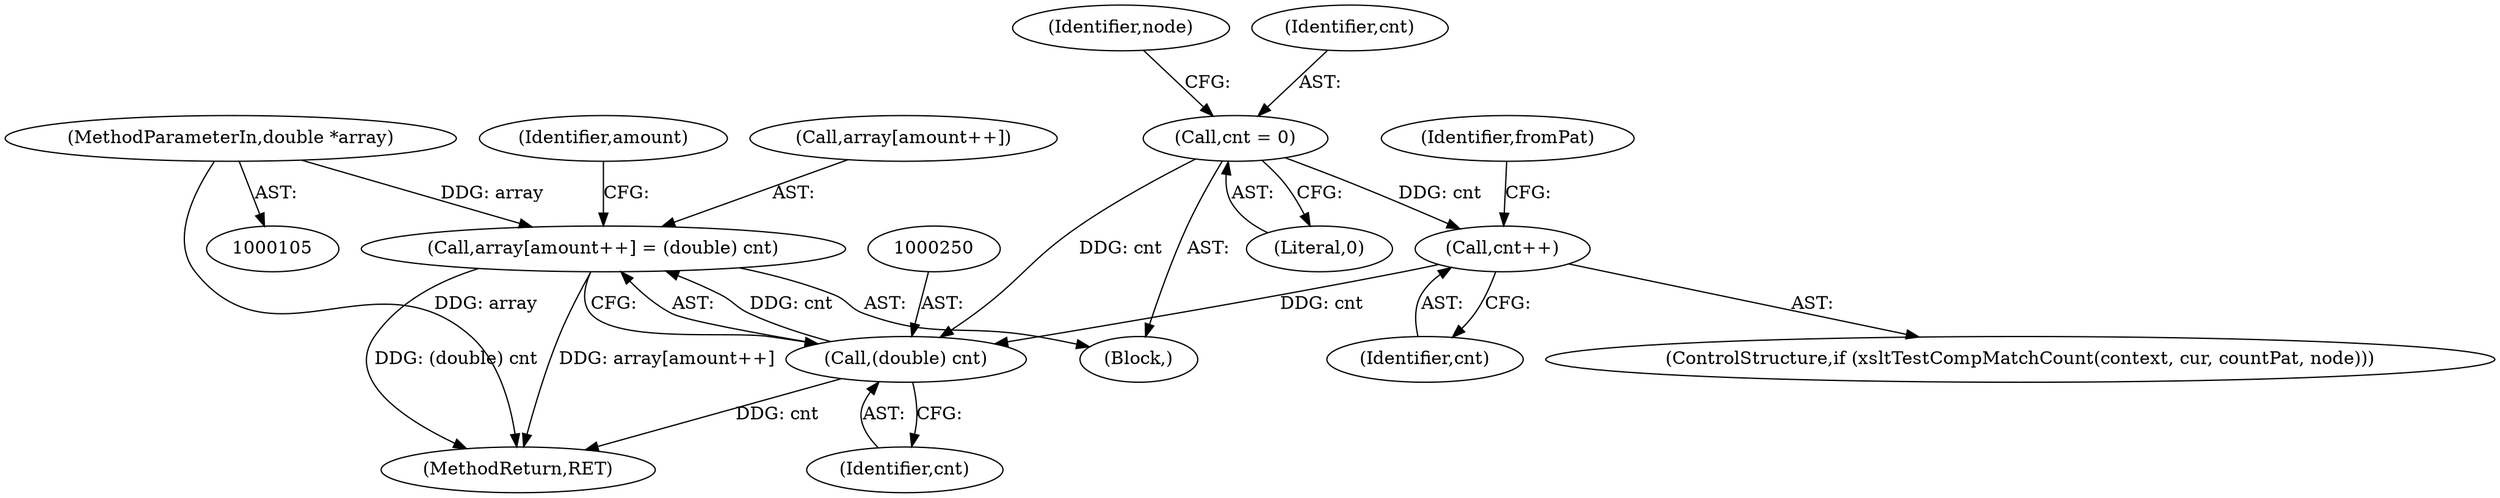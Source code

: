 digraph "0_Chrome_96dbafe288dbe2f0cc45fa3c39daf6d0c37acbab_21@array" {
"1000244" [label="(Call,array[amount++] = (double) cnt)"];
"1000249" [label="(Call,(double) cnt)"];
"1000165" [label="(Call,cnt++)"];
"1000117" [label="(Call,cnt = 0)"];
"1000110" [label="(MethodParameterIn,double *array)"];
"1000110" [label="(MethodParameterIn,double *array)"];
"1000253" [label="(Identifier,amount)"];
"1000251" [label="(Identifier,cnt)"];
"1000249" [label="(Call,(double) cnt)"];
"1000117" [label="(Call,cnt = 0)"];
"1000123" [label="(Identifier,node)"];
"1000119" [label="(Literal,0)"];
"1000111" [label="(Block,)"];
"1000166" [label="(Identifier,cnt)"];
"1000245" [label="(Call,array[amount++])"];
"1000159" [label="(ControlStructure,if (xsltTestCompMatchCount(context, cur, countPat, node)))"];
"1000165" [label="(Call,cnt++)"];
"1000170" [label="(Identifier,fromPat)"];
"1000254" [label="(MethodReturn,RET)"];
"1000244" [label="(Call,array[amount++] = (double) cnt)"];
"1000118" [label="(Identifier,cnt)"];
"1000244" -> "1000111"  [label="AST: "];
"1000244" -> "1000249"  [label="CFG: "];
"1000245" -> "1000244"  [label="AST: "];
"1000249" -> "1000244"  [label="AST: "];
"1000253" -> "1000244"  [label="CFG: "];
"1000244" -> "1000254"  [label="DDG: array[amount++]"];
"1000244" -> "1000254"  [label="DDG: (double) cnt"];
"1000249" -> "1000244"  [label="DDG: cnt"];
"1000110" -> "1000244"  [label="DDG: array"];
"1000249" -> "1000251"  [label="CFG: "];
"1000250" -> "1000249"  [label="AST: "];
"1000251" -> "1000249"  [label="AST: "];
"1000249" -> "1000254"  [label="DDG: cnt"];
"1000165" -> "1000249"  [label="DDG: cnt"];
"1000117" -> "1000249"  [label="DDG: cnt"];
"1000165" -> "1000159"  [label="AST: "];
"1000165" -> "1000166"  [label="CFG: "];
"1000166" -> "1000165"  [label="AST: "];
"1000170" -> "1000165"  [label="CFG: "];
"1000117" -> "1000165"  [label="DDG: cnt"];
"1000117" -> "1000111"  [label="AST: "];
"1000117" -> "1000119"  [label="CFG: "];
"1000118" -> "1000117"  [label="AST: "];
"1000119" -> "1000117"  [label="AST: "];
"1000123" -> "1000117"  [label="CFG: "];
"1000110" -> "1000105"  [label="AST: "];
"1000110" -> "1000254"  [label="DDG: array"];
}
